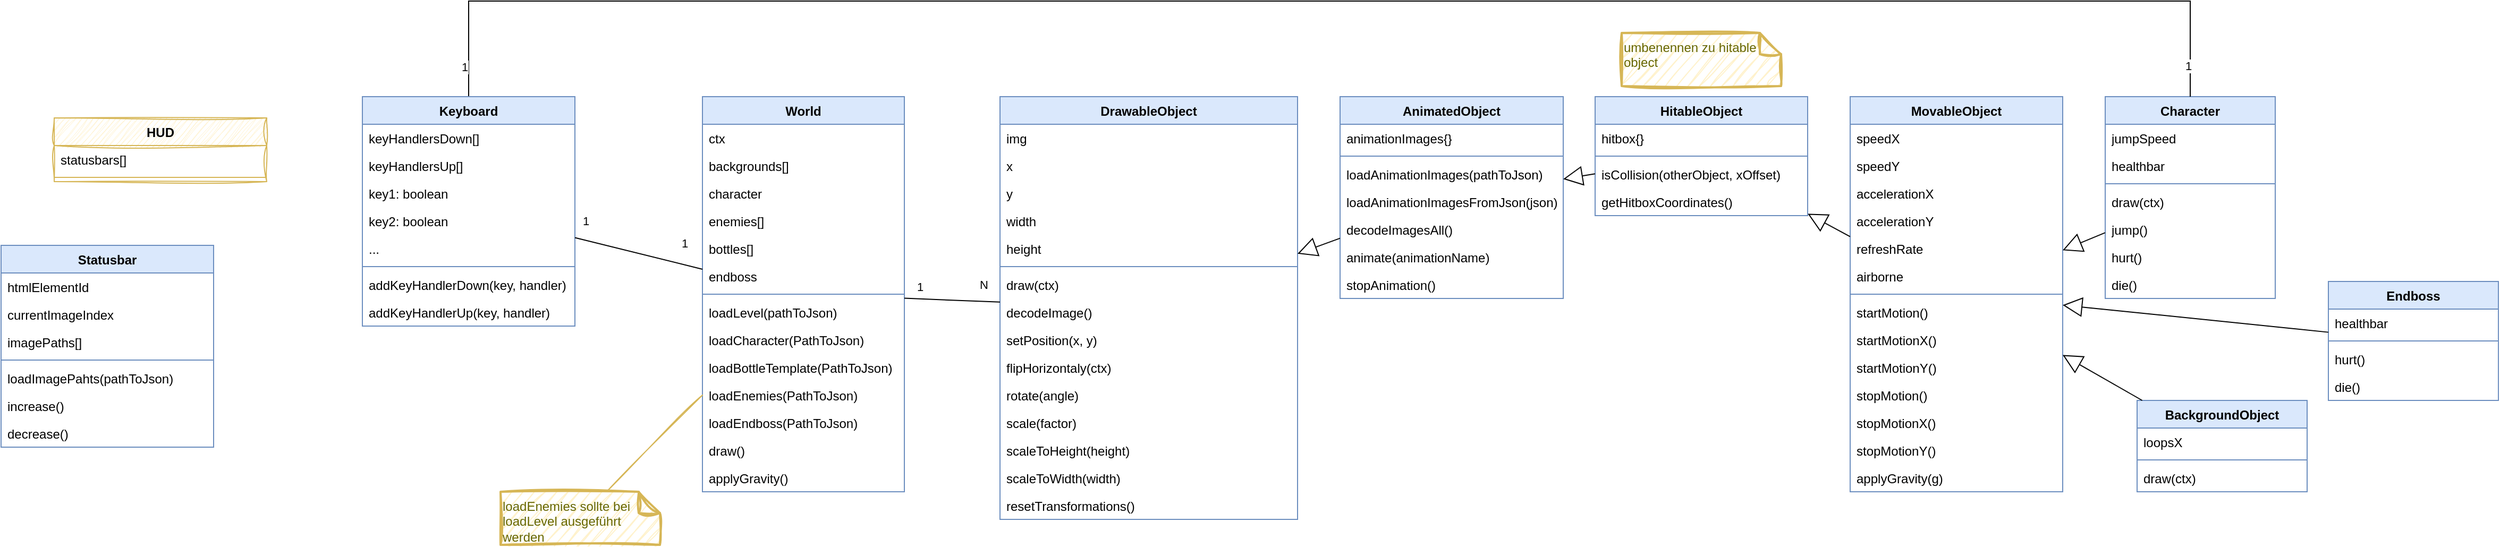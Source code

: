 <mxfile version="26.2.2">
  <diagram name="Seite-1" id="Yy40k5Mw3birKoXTnB5k">
    <mxGraphModel dx="2003" dy="541" grid="1" gridSize="10" guides="1" tooltips="1" connect="1" arrows="1" fold="1" page="0" pageScale="1" pageWidth="827" pageHeight="1169" math="0" shadow="0">
      <root>
        <mxCell id="0" />
        <mxCell id="1" parent="0" />
        <mxCell id="xm4-mS6BLOXO6gHUgXTN-1" value="DrawableObject" style="swimlane;fontStyle=1;align=center;verticalAlign=top;childLayout=stackLayout;horizontal=1;startSize=26;horizontalStack=0;resizeParent=1;resizeParentMax=0;resizeLast=0;collapsible=1;marginBottom=0;whiteSpace=wrap;html=1;fillColor=#dae8fc;strokeColor=#6c8ebf;" parent="1" vertex="1">
          <mxGeometry x="-120" y="200" width="280" height="398" as="geometry">
            <mxRectangle x="-110" y="190" width="130" height="30" as="alternateBounds" />
          </mxGeometry>
        </mxCell>
        <mxCell id="xm4-mS6BLOXO6gHUgXTN-2" value="img" style="text;strokeColor=none;fillColor=none;align=left;verticalAlign=top;spacingLeft=4;spacingRight=4;overflow=hidden;rotatable=0;points=[[0,0.5],[1,0.5]];portConstraint=eastwest;whiteSpace=wrap;html=1;" parent="xm4-mS6BLOXO6gHUgXTN-1" vertex="1">
          <mxGeometry y="26" width="280" height="26" as="geometry" />
        </mxCell>
        <mxCell id="xm4-mS6BLOXO6gHUgXTN-5" value="x" style="text;strokeColor=none;fillColor=none;align=left;verticalAlign=top;spacingLeft=4;spacingRight=4;overflow=hidden;rotatable=0;points=[[0,0.5],[1,0.5]];portConstraint=eastwest;whiteSpace=wrap;html=1;" parent="xm4-mS6BLOXO6gHUgXTN-1" vertex="1">
          <mxGeometry y="52" width="280" height="26" as="geometry" />
        </mxCell>
        <mxCell id="xm4-mS6BLOXO6gHUgXTN-6" value="y" style="text;strokeColor=none;fillColor=none;align=left;verticalAlign=top;spacingLeft=4;spacingRight=4;overflow=hidden;rotatable=0;points=[[0,0.5],[1,0.5]];portConstraint=eastwest;whiteSpace=wrap;html=1;" parent="xm4-mS6BLOXO6gHUgXTN-1" vertex="1">
          <mxGeometry y="78" width="280" height="26" as="geometry" />
        </mxCell>
        <mxCell id="tNe3um3WebyaD-usWq6F-1" value="width" style="text;strokeColor=none;fillColor=none;align=left;verticalAlign=top;spacingLeft=4;spacingRight=4;overflow=hidden;rotatable=0;points=[[0,0.5],[1,0.5]];portConstraint=eastwest;whiteSpace=wrap;html=1;" parent="xm4-mS6BLOXO6gHUgXTN-1" vertex="1">
          <mxGeometry y="104" width="280" height="26" as="geometry" />
        </mxCell>
        <mxCell id="tNe3um3WebyaD-usWq6F-2" value="height" style="text;strokeColor=none;fillColor=none;align=left;verticalAlign=top;spacingLeft=4;spacingRight=4;overflow=hidden;rotatable=0;points=[[0,0.5],[1,0.5]];portConstraint=eastwest;whiteSpace=wrap;html=1;" parent="xm4-mS6BLOXO6gHUgXTN-1" vertex="1">
          <mxGeometry y="130" width="280" height="26" as="geometry" />
        </mxCell>
        <mxCell id="xm4-mS6BLOXO6gHUgXTN-3" value="" style="line;strokeWidth=1;fillColor=none;align=left;verticalAlign=middle;spacingTop=-1;spacingLeft=3;spacingRight=3;rotatable=0;labelPosition=right;points=[];portConstraint=eastwest;strokeColor=inherit;" parent="xm4-mS6BLOXO6gHUgXTN-1" vertex="1">
          <mxGeometry y="156" width="280" height="8" as="geometry" />
        </mxCell>
        <mxCell id="xm4-mS6BLOXO6gHUgXTN-4" value="draw(ctx)" style="text;strokeColor=none;fillColor=none;align=left;verticalAlign=top;spacingLeft=4;spacingRight=4;overflow=hidden;rotatable=0;points=[[0,0.5],[1,0.5]];portConstraint=eastwest;whiteSpace=wrap;html=1;" parent="xm4-mS6BLOXO6gHUgXTN-1" vertex="1">
          <mxGeometry y="164" width="280" height="26" as="geometry" />
        </mxCell>
        <mxCell id="LCjPXOn7_VqUXKRkGsFx-2" value="decodeImage()" style="text;strokeColor=none;fillColor=none;align=left;verticalAlign=top;spacingLeft=4;spacingRight=4;overflow=hidden;rotatable=0;points=[[0,0.5],[1,0.5]];portConstraint=eastwest;whiteSpace=wrap;html=1;" parent="xm4-mS6BLOXO6gHUgXTN-1" vertex="1">
          <mxGeometry y="190" width="280" height="26" as="geometry" />
        </mxCell>
        <mxCell id="LCjPXOn7_VqUXKRkGsFx-3" value="setPosition(x, y)" style="text;strokeColor=none;fillColor=none;align=left;verticalAlign=top;spacingLeft=4;spacingRight=4;overflow=hidden;rotatable=0;points=[[0,0.5],[1,0.5]];portConstraint=eastwest;whiteSpace=wrap;html=1;" parent="xm4-mS6BLOXO6gHUgXTN-1" vertex="1">
          <mxGeometry y="216" width="280" height="26" as="geometry" />
        </mxCell>
        <mxCell id="tNe3um3WebyaD-usWq6F-11" value="flipHorizontaly(ctx)" style="text;strokeColor=none;fillColor=none;align=left;verticalAlign=top;spacingLeft=4;spacingRight=4;overflow=hidden;rotatable=0;points=[[0,0.5],[1,0.5]];portConstraint=eastwest;whiteSpace=wrap;html=1;" parent="xm4-mS6BLOXO6gHUgXTN-1" vertex="1">
          <mxGeometry y="242" width="280" height="26" as="geometry" />
        </mxCell>
        <mxCell id="tNe3um3WebyaD-usWq6F-12" value="rotate(angle)" style="text;strokeColor=none;fillColor=none;align=left;verticalAlign=top;spacingLeft=4;spacingRight=4;overflow=hidden;rotatable=0;points=[[0,0.5],[1,0.5]];portConstraint=eastwest;whiteSpace=wrap;html=1;" parent="xm4-mS6BLOXO6gHUgXTN-1" vertex="1">
          <mxGeometry y="268" width="280" height="26" as="geometry" />
        </mxCell>
        <mxCell id="tNe3um3WebyaD-usWq6F-15" value="scale(factor)" style="text;strokeColor=none;fillColor=none;align=left;verticalAlign=top;spacingLeft=4;spacingRight=4;overflow=hidden;rotatable=0;points=[[0,0.5],[1,0.5]];portConstraint=eastwest;whiteSpace=wrap;html=1;" parent="xm4-mS6BLOXO6gHUgXTN-1" vertex="1">
          <mxGeometry y="294" width="280" height="26" as="geometry" />
        </mxCell>
        <mxCell id="tNe3um3WebyaD-usWq6F-16" value="scaleToHeight(height)" style="text;strokeColor=none;fillColor=none;align=left;verticalAlign=top;spacingLeft=4;spacingRight=4;overflow=hidden;rotatable=0;points=[[0,0.5],[1,0.5]];portConstraint=eastwest;whiteSpace=wrap;html=1;" parent="xm4-mS6BLOXO6gHUgXTN-1" vertex="1">
          <mxGeometry y="320" width="280" height="26" as="geometry" />
        </mxCell>
        <mxCell id="tNe3um3WebyaD-usWq6F-17" value="scaleToWidth(width)" style="text;strokeColor=none;fillColor=none;align=left;verticalAlign=top;spacingLeft=4;spacingRight=4;overflow=hidden;rotatable=0;points=[[0,0.5],[1,0.5]];portConstraint=eastwest;whiteSpace=wrap;html=1;" parent="xm4-mS6BLOXO6gHUgXTN-1" vertex="1">
          <mxGeometry y="346" width="280" height="26" as="geometry" />
        </mxCell>
        <mxCell id="tNe3um3WebyaD-usWq6F-18" value="resetTransformations()" style="text;strokeColor=none;fillColor=none;align=left;verticalAlign=top;spacingLeft=4;spacingRight=4;overflow=hidden;rotatable=0;points=[[0,0.5],[1,0.5]];portConstraint=eastwest;whiteSpace=wrap;html=1;" parent="xm4-mS6BLOXO6gHUgXTN-1" vertex="1">
          <mxGeometry y="372" width="280" height="26" as="geometry" />
        </mxCell>
        <mxCell id="tNe3um3WebyaD-usWq6F-19" value="AnimatedObject" style="swimlane;fontStyle=1;align=center;verticalAlign=top;childLayout=stackLayout;horizontal=1;startSize=26;horizontalStack=0;resizeParent=1;resizeParentMax=0;resizeLast=0;collapsible=1;marginBottom=0;whiteSpace=wrap;html=1;fillColor=#dae8fc;strokeColor=#6c8ebf;" parent="1" vertex="1">
          <mxGeometry x="200" y="200" width="210" height="190" as="geometry" />
        </mxCell>
        <mxCell id="tNe3um3WebyaD-usWq6F-20" value="animationImages{}" style="text;strokeColor=none;fillColor=none;align=left;verticalAlign=top;spacingLeft=4;spacingRight=4;overflow=hidden;rotatable=0;points=[[0,0.5],[1,0.5]];portConstraint=eastwest;whiteSpace=wrap;html=1;" parent="tNe3um3WebyaD-usWq6F-19" vertex="1">
          <mxGeometry y="26" width="210" height="26" as="geometry" />
        </mxCell>
        <mxCell id="tNe3um3WebyaD-usWq6F-21" value="" style="line;strokeWidth=1;fillColor=none;align=left;verticalAlign=middle;spacingTop=-1;spacingLeft=3;spacingRight=3;rotatable=0;labelPosition=right;points=[];portConstraint=eastwest;strokeColor=inherit;" parent="tNe3um3WebyaD-usWq6F-19" vertex="1">
          <mxGeometry y="52" width="210" height="8" as="geometry" />
        </mxCell>
        <mxCell id="tNe3um3WebyaD-usWq6F-22" value="loadAnimationImages(pathToJson)" style="text;strokeColor=none;fillColor=none;align=left;verticalAlign=top;spacingLeft=4;spacingRight=4;overflow=hidden;rotatable=0;points=[[0,0.5],[1,0.5]];portConstraint=eastwest;whiteSpace=wrap;html=1;" parent="tNe3um3WebyaD-usWq6F-19" vertex="1">
          <mxGeometry y="60" width="210" height="26" as="geometry" />
        </mxCell>
        <mxCell id="fwHgdiiuPqvUbUu3syyz-25" value="loadAnimationImagesFromJson(json)" style="text;strokeColor=none;fillColor=none;align=left;verticalAlign=top;spacingLeft=4;spacingRight=4;overflow=hidden;rotatable=0;points=[[0,0.5],[1,0.5]];portConstraint=eastwest;whiteSpace=wrap;html=1;" parent="tNe3um3WebyaD-usWq6F-19" vertex="1">
          <mxGeometry y="86" width="210" height="26" as="geometry" />
        </mxCell>
        <mxCell id="LCjPXOn7_VqUXKRkGsFx-5" value="decodeImagesAll()" style="text;strokeColor=none;fillColor=none;align=left;verticalAlign=top;spacingLeft=4;spacingRight=4;overflow=hidden;rotatable=0;points=[[0,0.5],[1,0.5]];portConstraint=eastwest;whiteSpace=wrap;html=1;" parent="tNe3um3WebyaD-usWq6F-19" vertex="1">
          <mxGeometry y="112" width="210" height="26" as="geometry" />
        </mxCell>
        <mxCell id="tNe3um3WebyaD-usWq6F-26" value="animate(animationName)" style="text;strokeColor=none;fillColor=none;align=left;verticalAlign=top;spacingLeft=4;spacingRight=4;overflow=hidden;rotatable=0;points=[[0,0.5],[1,0.5]];portConstraint=eastwest;whiteSpace=wrap;html=1;" parent="tNe3um3WebyaD-usWq6F-19" vertex="1">
          <mxGeometry y="138" width="210" height="26" as="geometry" />
        </mxCell>
        <mxCell id="tNe3um3WebyaD-usWq6F-28" value="stopAnimation()" style="text;strokeColor=none;fillColor=none;align=left;verticalAlign=top;spacingLeft=4;spacingRight=4;overflow=hidden;rotatable=0;points=[[0,0.5],[1,0.5]];portConstraint=eastwest;whiteSpace=wrap;html=1;" parent="tNe3um3WebyaD-usWq6F-19" vertex="1">
          <mxGeometry y="164" width="210" height="26" as="geometry" />
        </mxCell>
        <mxCell id="tNe3um3WebyaD-usWq6F-23" value="" style="endArrow=block;endSize=16;endFill=0;html=1;rounded=0;" parent="1" source="tNe3um3WebyaD-usWq6F-19" target="xm4-mS6BLOXO6gHUgXTN-1" edge="1">
          <mxGeometry width="160" relative="1" as="geometry">
            <mxPoint x="-10" y="970" as="sourcePoint" />
            <mxPoint x="150" y="970" as="targetPoint" />
          </mxGeometry>
        </mxCell>
        <mxCell id="hGsbe-1YGpLsDvuC2prL-1" value="MovableObject" style="swimlane;fontStyle=1;align=center;verticalAlign=top;childLayout=stackLayout;horizontal=1;startSize=26;horizontalStack=0;resizeParent=1;resizeParentMax=0;resizeLast=0;collapsible=1;marginBottom=0;whiteSpace=wrap;html=1;fillColor=#dae8fc;strokeColor=#6c8ebf;" parent="1" vertex="1">
          <mxGeometry x="680" y="200" width="200" height="372" as="geometry" />
        </mxCell>
        <mxCell id="hGsbe-1YGpLsDvuC2prL-2" value="speedX" style="text;strokeColor=none;fillColor=none;align=left;verticalAlign=top;spacingLeft=4;spacingRight=4;overflow=hidden;rotatable=0;points=[[0,0.5],[1,0.5]];portConstraint=eastwest;whiteSpace=wrap;html=1;" parent="hGsbe-1YGpLsDvuC2prL-1" vertex="1">
          <mxGeometry y="26" width="200" height="26" as="geometry" />
        </mxCell>
        <mxCell id="hGsbe-1YGpLsDvuC2prL-3" value="speedY" style="text;strokeColor=none;fillColor=none;align=left;verticalAlign=top;spacingLeft=4;spacingRight=4;overflow=hidden;rotatable=0;points=[[0,0.5],[1,0.5]];portConstraint=eastwest;whiteSpace=wrap;html=1;" parent="hGsbe-1YGpLsDvuC2prL-1" vertex="1">
          <mxGeometry y="52" width="200" height="26" as="geometry" />
        </mxCell>
        <mxCell id="LCjPXOn7_VqUXKRkGsFx-8" value="accelerationX" style="text;strokeColor=none;fillColor=none;align=left;verticalAlign=top;spacingLeft=4;spacingRight=4;overflow=hidden;rotatable=0;points=[[0,0.5],[1,0.5]];portConstraint=eastwest;whiteSpace=wrap;html=1;" parent="hGsbe-1YGpLsDvuC2prL-1" vertex="1">
          <mxGeometry y="78" width="200" height="26" as="geometry" />
        </mxCell>
        <mxCell id="LCjPXOn7_VqUXKRkGsFx-9" value="accelerationY" style="text;strokeColor=none;fillColor=none;align=left;verticalAlign=top;spacingLeft=4;spacingRight=4;overflow=hidden;rotatable=0;points=[[0,0.5],[1,0.5]];portConstraint=eastwest;whiteSpace=wrap;html=1;" parent="hGsbe-1YGpLsDvuC2prL-1" vertex="1">
          <mxGeometry y="104" width="200" height="26" as="geometry" />
        </mxCell>
        <mxCell id="hGsbe-1YGpLsDvuC2prL-8" value="refreshRate" style="text;strokeColor=none;fillColor=none;align=left;verticalAlign=top;spacingLeft=4;spacingRight=4;overflow=hidden;rotatable=0;points=[[0,0.5],[1,0.5]];portConstraint=eastwest;whiteSpace=wrap;html=1;" parent="hGsbe-1YGpLsDvuC2prL-1" vertex="1">
          <mxGeometry y="130" width="200" height="26" as="geometry" />
        </mxCell>
        <mxCell id="LCjPXOn7_VqUXKRkGsFx-11" value="airborne" style="text;strokeColor=none;fillColor=none;align=left;verticalAlign=top;spacingLeft=4;spacingRight=4;overflow=hidden;rotatable=0;points=[[0,0.5],[1,0.5]];portConstraint=eastwest;whiteSpace=wrap;html=1;" parent="hGsbe-1YGpLsDvuC2prL-1" vertex="1">
          <mxGeometry y="156" width="200" height="26" as="geometry" />
        </mxCell>
        <mxCell id="hGsbe-1YGpLsDvuC2prL-5" value="" style="line;strokeWidth=1;fillColor=none;align=left;verticalAlign=middle;spacingTop=-1;spacingLeft=3;spacingRight=3;rotatable=0;labelPosition=right;points=[];portConstraint=eastwest;strokeColor=inherit;" parent="hGsbe-1YGpLsDvuC2prL-1" vertex="1">
          <mxGeometry y="182" width="200" height="8" as="geometry" />
        </mxCell>
        <mxCell id="hGsbe-1YGpLsDvuC2prL-13" value="startMotion()" style="text;strokeColor=none;fillColor=none;align=left;verticalAlign=top;spacingLeft=4;spacingRight=4;overflow=hidden;rotatable=0;points=[[0,0.5],[1,0.5]];portConstraint=eastwest;whiteSpace=wrap;html=1;" parent="hGsbe-1YGpLsDvuC2prL-1" vertex="1">
          <mxGeometry y="190" width="200" height="26" as="geometry" />
        </mxCell>
        <mxCell id="hGsbe-1YGpLsDvuC2prL-14" value="startMotionX()" style="text;strokeColor=none;fillColor=none;align=left;verticalAlign=top;spacingLeft=4;spacingRight=4;overflow=hidden;rotatable=0;points=[[0,0.5],[1,0.5]];portConstraint=eastwest;whiteSpace=wrap;html=1;" parent="hGsbe-1YGpLsDvuC2prL-1" vertex="1">
          <mxGeometry y="216" width="200" height="26" as="geometry" />
        </mxCell>
        <mxCell id="hGsbe-1YGpLsDvuC2prL-15" value="startMotionY()" style="text;strokeColor=none;fillColor=none;align=left;verticalAlign=top;spacingLeft=4;spacingRight=4;overflow=hidden;rotatable=0;points=[[0,0.5],[1,0.5]];portConstraint=eastwest;whiteSpace=wrap;html=1;" parent="hGsbe-1YGpLsDvuC2prL-1" vertex="1">
          <mxGeometry y="242" width="200" height="26" as="geometry" />
        </mxCell>
        <mxCell id="hGsbe-1YGpLsDvuC2prL-16" value="stopMotion()" style="text;strokeColor=none;fillColor=none;align=left;verticalAlign=top;spacingLeft=4;spacingRight=4;overflow=hidden;rotatable=0;points=[[0,0.5],[1,0.5]];portConstraint=eastwest;whiteSpace=wrap;html=1;" parent="hGsbe-1YGpLsDvuC2prL-1" vertex="1">
          <mxGeometry y="268" width="200" height="26" as="geometry" />
        </mxCell>
        <mxCell id="hGsbe-1YGpLsDvuC2prL-6" value="stopMotionX()" style="text;strokeColor=none;fillColor=none;align=left;verticalAlign=top;spacingLeft=4;spacingRight=4;overflow=hidden;rotatable=0;points=[[0,0.5],[1,0.5]];portConstraint=eastwest;whiteSpace=wrap;html=1;" parent="hGsbe-1YGpLsDvuC2prL-1" vertex="1">
          <mxGeometry y="294" width="200" height="26" as="geometry" />
        </mxCell>
        <mxCell id="hGsbe-1YGpLsDvuC2prL-7" value="stopMotionY()" style="text;strokeColor=none;fillColor=none;align=left;verticalAlign=top;spacingLeft=4;spacingRight=4;overflow=hidden;rotatable=0;points=[[0,0.5],[1,0.5]];portConstraint=eastwest;whiteSpace=wrap;html=1;" parent="hGsbe-1YGpLsDvuC2prL-1" vertex="1">
          <mxGeometry y="320" width="200" height="26" as="geometry" />
        </mxCell>
        <mxCell id="LCjPXOn7_VqUXKRkGsFx-12" value="applyGravity(g)" style="text;strokeColor=none;fillColor=none;align=left;verticalAlign=top;spacingLeft=4;spacingRight=4;overflow=hidden;rotatable=0;points=[[0,0.5],[1,0.5]];portConstraint=eastwest;whiteSpace=wrap;html=1;" parent="hGsbe-1YGpLsDvuC2prL-1" vertex="1">
          <mxGeometry y="346" width="200" height="26" as="geometry" />
        </mxCell>
        <mxCell id="hGsbe-1YGpLsDvuC2prL-10" value="" style="endArrow=block;endSize=16;endFill=0;html=1;rounded=0;" parent="1" source="hGsbe-1YGpLsDvuC2prL-1" target="dffbYK-wmzmeD_QX3o19-11" edge="1">
          <mxGeometry width="160" relative="1" as="geometry">
            <mxPoint x="-146.44" y="1302" as="sourcePoint" />
            <mxPoint x="-150.44" y="1210" as="targetPoint" />
          </mxGeometry>
        </mxCell>
        <mxCell id="hGsbe-1YGpLsDvuC2prL-19" value="World" style="swimlane;fontStyle=1;align=center;verticalAlign=top;childLayout=stackLayout;horizontal=1;startSize=26;horizontalStack=0;resizeParent=1;resizeParentMax=0;resizeLast=0;collapsible=1;marginBottom=0;whiteSpace=wrap;html=1;fillColor=#dae8fc;strokeColor=#6c8ebf;" parent="1" vertex="1">
          <mxGeometry x="-400" y="200" width="190" height="372" as="geometry" />
        </mxCell>
        <mxCell id="hGsbe-1YGpLsDvuC2prL-20" value="ctx" style="text;strokeColor=none;fillColor=none;align=left;verticalAlign=top;spacingLeft=4;spacingRight=4;overflow=hidden;rotatable=0;points=[[0,0.5],[1,0.5]];portConstraint=eastwest;whiteSpace=wrap;html=1;" parent="hGsbe-1YGpLsDvuC2prL-19" vertex="1">
          <mxGeometry y="26" width="190" height="26" as="geometry" />
        </mxCell>
        <mxCell id="hGsbe-1YGpLsDvuC2prL-22" value="backgrounds[]" style="text;strokeColor=none;fillColor=none;align=left;verticalAlign=top;spacingLeft=4;spacingRight=4;overflow=hidden;rotatable=0;points=[[0,0.5],[1,0.5]];portConstraint=eastwest;whiteSpace=wrap;html=1;" parent="hGsbe-1YGpLsDvuC2prL-19" vertex="1">
          <mxGeometry y="52" width="190" height="26" as="geometry" />
        </mxCell>
        <mxCell id="LCjPXOn7_VqUXKRkGsFx-17" value="character" style="text;strokeColor=none;fillColor=none;align=left;verticalAlign=top;spacingLeft=4;spacingRight=4;overflow=hidden;rotatable=0;points=[[0,0.5],[1,0.5]];portConstraint=eastwest;whiteSpace=wrap;html=1;" parent="hGsbe-1YGpLsDvuC2prL-19" vertex="1">
          <mxGeometry y="78" width="190" height="26" as="geometry" />
        </mxCell>
        <mxCell id="hGsbe-1YGpLsDvuC2prL-23" value="enemies[]" style="text;strokeColor=none;fillColor=none;align=left;verticalAlign=top;spacingLeft=4;spacingRight=4;overflow=hidden;rotatable=0;points=[[0,0.5],[1,0.5]];portConstraint=eastwest;whiteSpace=wrap;html=1;" parent="hGsbe-1YGpLsDvuC2prL-19" vertex="1">
          <mxGeometry y="104" width="190" height="26" as="geometry" />
        </mxCell>
        <mxCell id="fwHgdiiuPqvUbUu3syyz-23" value="bottles[]" style="text;strokeColor=none;fillColor=none;align=left;verticalAlign=top;spacingLeft=4;spacingRight=4;overflow=hidden;rotatable=0;points=[[0,0.5],[1,0.5]];portConstraint=eastwest;whiteSpace=wrap;html=1;" parent="hGsbe-1YGpLsDvuC2prL-19" vertex="1">
          <mxGeometry y="130" width="190" height="26" as="geometry" />
        </mxCell>
        <mxCell id="fwHgdiiuPqvUbUu3syyz-24" value="endboss" style="text;strokeColor=none;fillColor=none;align=left;verticalAlign=top;spacingLeft=4;spacingRight=4;overflow=hidden;rotatable=0;points=[[0,0.5],[1,0.5]];portConstraint=eastwest;whiteSpace=wrap;html=1;" parent="hGsbe-1YGpLsDvuC2prL-19" vertex="1">
          <mxGeometry y="156" width="190" height="26" as="geometry" />
        </mxCell>
        <mxCell id="hGsbe-1YGpLsDvuC2prL-21" value="" style="line;strokeWidth=1;fillColor=none;align=left;verticalAlign=middle;spacingTop=-1;spacingLeft=3;spacingRight=3;rotatable=0;labelPosition=right;points=[];portConstraint=eastwest;strokeColor=inherit;" parent="hGsbe-1YGpLsDvuC2prL-19" vertex="1">
          <mxGeometry y="182" width="190" height="8" as="geometry" />
        </mxCell>
        <mxCell id="LCjPXOn7_VqUXKRkGsFx-20" value="loadLevel(pathToJson)" style="text;strokeColor=none;fillColor=none;align=left;verticalAlign=top;spacingLeft=4;spacingRight=4;overflow=hidden;rotatable=0;points=[[0,0.5],[1,0.5]];portConstraint=eastwest;whiteSpace=wrap;html=1;" parent="hGsbe-1YGpLsDvuC2prL-19" vertex="1">
          <mxGeometry y="190" width="190" height="26" as="geometry" />
        </mxCell>
        <mxCell id="LCjPXOn7_VqUXKRkGsFx-21" value="loadCharacter(PathToJson)" style="text;strokeColor=none;fillColor=none;align=left;verticalAlign=top;spacingLeft=4;spacingRight=4;overflow=hidden;rotatable=0;points=[[0,0.5],[1,0.5]];portConstraint=eastwest;whiteSpace=wrap;html=1;" parent="hGsbe-1YGpLsDvuC2prL-19" vertex="1">
          <mxGeometry y="216" width="190" height="26" as="geometry" />
        </mxCell>
        <mxCell id="fwHgdiiuPqvUbUu3syyz-13" value="loadBottleTemplate(PathToJson)" style="text;strokeColor=none;fillColor=none;align=left;verticalAlign=top;spacingLeft=4;spacingRight=4;overflow=hidden;rotatable=0;points=[[0,0.5],[1,0.5]];portConstraint=eastwest;whiteSpace=wrap;html=1;" parent="hGsbe-1YGpLsDvuC2prL-19" vertex="1">
          <mxGeometry y="242" width="190" height="26" as="geometry" />
        </mxCell>
        <mxCell id="fwHgdiiuPqvUbUu3syyz-7" value="loadEnemies(PathToJson)" style="text;strokeColor=none;fillColor=none;align=left;verticalAlign=top;spacingLeft=4;spacingRight=4;overflow=hidden;rotatable=0;points=[[0,0.5],[1,0.5]];portConstraint=eastwest;whiteSpace=wrap;html=1;" parent="hGsbe-1YGpLsDvuC2prL-19" vertex="1">
          <mxGeometry y="268" width="190" height="26" as="geometry" />
        </mxCell>
        <mxCell id="fwHgdiiuPqvUbUu3syyz-8" value="loadEndboss(PathToJson)" style="text;strokeColor=none;fillColor=none;align=left;verticalAlign=top;spacingLeft=4;spacingRight=4;overflow=hidden;rotatable=0;points=[[0,0.5],[1,0.5]];portConstraint=eastwest;whiteSpace=wrap;html=1;" parent="hGsbe-1YGpLsDvuC2prL-19" vertex="1">
          <mxGeometry y="294" width="190" height="26" as="geometry" />
        </mxCell>
        <mxCell id="LCjPXOn7_VqUXKRkGsFx-23" value="draw()" style="text;strokeColor=none;fillColor=none;align=left;verticalAlign=top;spacingLeft=4;spacingRight=4;overflow=hidden;rotatable=0;points=[[0,0.5],[1,0.5]];portConstraint=eastwest;whiteSpace=wrap;html=1;" parent="hGsbe-1YGpLsDvuC2prL-19" vertex="1">
          <mxGeometry y="320" width="190" height="26" as="geometry" />
        </mxCell>
        <mxCell id="LCjPXOn7_VqUXKRkGsFx-28" value="applyGravity()" style="text;strokeColor=none;fillColor=none;align=left;verticalAlign=top;spacingLeft=4;spacingRight=4;overflow=hidden;rotatable=0;points=[[0,0.5],[1,0.5]];portConstraint=eastwest;whiteSpace=wrap;html=1;" parent="hGsbe-1YGpLsDvuC2prL-19" vertex="1">
          <mxGeometry y="346" width="190" height="26" as="geometry" />
        </mxCell>
        <mxCell id="LCjPXOn7_VqUXKRkGsFx-29" value="" style="endArrow=none;html=1;rounded=0;startFill=0;" parent="1" source="hGsbe-1YGpLsDvuC2prL-19" target="xm4-mS6BLOXO6gHUgXTN-1" edge="1">
          <mxGeometry relative="1" as="geometry">
            <mxPoint x="-280" y="450" as="sourcePoint" />
            <mxPoint x="-120" y="450" as="targetPoint" />
          </mxGeometry>
        </mxCell>
        <mxCell id="LCjPXOn7_VqUXKRkGsFx-31" value="1" style="edgeLabel;resizable=0;html=1;;align=left;verticalAlign=bottom;" parent="LCjPXOn7_VqUXKRkGsFx-29" connectable="0" vertex="1">
          <mxGeometry x="-1" relative="1" as="geometry">
            <mxPoint x="10" y="-2" as="offset" />
          </mxGeometry>
        </mxCell>
        <mxCell id="LCjPXOn7_VqUXKRkGsFx-32" value="N" style="edgeLabel;resizable=0;html=1;;align=right;verticalAlign=bottom;" parent="LCjPXOn7_VqUXKRkGsFx-29" connectable="0" vertex="1">
          <mxGeometry x="1" relative="1" as="geometry">
            <mxPoint x="-10" y="-8" as="offset" />
          </mxGeometry>
        </mxCell>
        <mxCell id="dffbYK-wmzmeD_QX3o19-1" value="Character" style="swimlane;fontStyle=1;align=center;verticalAlign=top;childLayout=stackLayout;horizontal=1;startSize=26;horizontalStack=0;resizeParent=1;resizeParentMax=0;resizeLast=0;collapsible=1;marginBottom=0;whiteSpace=wrap;html=1;fillColor=#dae8fc;strokeColor=#6c8ebf;" parent="1" vertex="1">
          <mxGeometry x="920" y="200" width="160" height="190" as="geometry" />
        </mxCell>
        <mxCell id="dffbYK-wmzmeD_QX3o19-2" value="jumpSpeed" style="text;strokeColor=none;fillColor=none;align=left;verticalAlign=top;spacingLeft=4;spacingRight=4;overflow=hidden;rotatable=0;points=[[0,0.5],[1,0.5]];portConstraint=eastwest;whiteSpace=wrap;html=1;" parent="dffbYK-wmzmeD_QX3o19-1" vertex="1">
          <mxGeometry y="26" width="160" height="26" as="geometry" />
        </mxCell>
        <mxCell id="JWRDeshL6wt50L0U2B6g-6" value="healthbar" style="text;strokeColor=none;fillColor=none;align=left;verticalAlign=top;spacingLeft=4;spacingRight=4;overflow=hidden;rotatable=0;points=[[0,0.5],[1,0.5]];portConstraint=eastwest;whiteSpace=wrap;html=1;" vertex="1" parent="dffbYK-wmzmeD_QX3o19-1">
          <mxGeometry y="52" width="160" height="26" as="geometry" />
        </mxCell>
        <mxCell id="dffbYK-wmzmeD_QX3o19-3" value="" style="line;strokeWidth=1;fillColor=none;align=left;verticalAlign=middle;spacingTop=-1;spacingLeft=3;spacingRight=3;rotatable=0;labelPosition=right;points=[];portConstraint=eastwest;strokeColor=inherit;" parent="dffbYK-wmzmeD_QX3o19-1" vertex="1">
          <mxGeometry y="78" width="160" height="8" as="geometry" />
        </mxCell>
        <mxCell id="dffbYK-wmzmeD_QX3o19-4" value="draw(ctx)" style="text;strokeColor=none;fillColor=none;align=left;verticalAlign=top;spacingLeft=4;spacingRight=4;overflow=hidden;rotatable=0;points=[[0,0.5],[1,0.5]];portConstraint=eastwest;whiteSpace=wrap;html=1;" parent="dffbYK-wmzmeD_QX3o19-1" vertex="1">
          <mxGeometry y="86" width="160" height="26" as="geometry" />
        </mxCell>
        <mxCell id="fwHgdiiuPqvUbUu3syyz-26" value="jump()" style="text;strokeColor=none;fillColor=none;align=left;verticalAlign=top;spacingLeft=4;spacingRight=4;overflow=hidden;rotatable=0;points=[[0,0.5],[1,0.5]];portConstraint=eastwest;whiteSpace=wrap;html=1;" parent="dffbYK-wmzmeD_QX3o19-1" vertex="1">
          <mxGeometry y="112" width="160" height="26" as="geometry" />
        </mxCell>
        <mxCell id="JWRDeshL6wt50L0U2B6g-4" value="hurt()" style="text;strokeColor=none;fillColor=none;align=left;verticalAlign=top;spacingLeft=4;spacingRight=4;overflow=hidden;rotatable=0;points=[[0,0.5],[1,0.5]];portConstraint=eastwest;whiteSpace=wrap;html=1;" vertex="1" parent="dffbYK-wmzmeD_QX3o19-1">
          <mxGeometry y="138" width="160" height="26" as="geometry" />
        </mxCell>
        <mxCell id="JWRDeshL6wt50L0U2B6g-5" value="die()" style="text;strokeColor=none;fillColor=none;align=left;verticalAlign=top;spacingLeft=4;spacingRight=4;overflow=hidden;rotatable=0;points=[[0,0.5],[1,0.5]];portConstraint=eastwest;whiteSpace=wrap;html=1;" vertex="1" parent="dffbYK-wmzmeD_QX3o19-1">
          <mxGeometry y="164" width="160" height="26" as="geometry" />
        </mxCell>
        <mxCell id="fwHgdiiuPqvUbUu3syyz-20" style="edgeStyle=orthogonalEdgeStyle;rounded=0;orthogonalLoop=1;jettySize=auto;html=1;endArrow=none;startFill=0;" parent="1" source="dffbYK-wmzmeD_QX3o19-5" target="dffbYK-wmzmeD_QX3o19-1" edge="1">
          <mxGeometry relative="1" as="geometry">
            <Array as="points">
              <mxPoint x="-620" y="110" />
              <mxPoint x="1000" y="110" />
            </Array>
          </mxGeometry>
        </mxCell>
        <mxCell id="fwHgdiiuPqvUbUu3syyz-21" value="1" style="edgeLabel;html=1;align=center;verticalAlign=middle;resizable=0;points=[];" parent="fwHgdiiuPqvUbUu3syyz-20" vertex="1" connectable="0">
          <mxGeometry x="-0.969" y="4" relative="1" as="geometry">
            <mxPoint as="offset" />
          </mxGeometry>
        </mxCell>
        <mxCell id="fwHgdiiuPqvUbUu3syyz-22" value="1" style="edgeLabel;html=1;align=center;verticalAlign=middle;resizable=0;points=[];" parent="fwHgdiiuPqvUbUu3syyz-20" vertex="1" connectable="0">
          <mxGeometry x="0.967" y="-2" relative="1" as="geometry">
            <mxPoint as="offset" />
          </mxGeometry>
        </mxCell>
        <mxCell id="dffbYK-wmzmeD_QX3o19-5" value="Keyboard" style="swimlane;fontStyle=1;align=center;verticalAlign=top;childLayout=stackLayout;horizontal=1;startSize=26;horizontalStack=0;resizeParent=1;resizeParentMax=0;resizeLast=0;collapsible=1;marginBottom=0;whiteSpace=wrap;html=1;fillColor=#dae8fc;strokeColor=#6c8ebf;" parent="1" vertex="1">
          <mxGeometry x="-720" y="200" width="200" height="216" as="geometry" />
        </mxCell>
        <mxCell id="dffbYK-wmzmeD_QX3o19-6" value="keyHandlersDown[]" style="text;strokeColor=none;fillColor=none;align=left;verticalAlign=top;spacingLeft=4;spacingRight=4;overflow=hidden;rotatable=0;points=[[0,0.5],[1,0.5]];portConstraint=eastwest;whiteSpace=wrap;html=1;" parent="dffbYK-wmzmeD_QX3o19-5" vertex="1">
          <mxGeometry y="26" width="200" height="26" as="geometry" />
        </mxCell>
        <mxCell id="fwHgdiiuPqvUbUu3syyz-1" value="keyHandlersUp[]" style="text;strokeColor=none;fillColor=none;align=left;verticalAlign=top;spacingLeft=4;spacingRight=4;overflow=hidden;rotatable=0;points=[[0,0.5],[1,0.5]];portConstraint=eastwest;whiteSpace=wrap;html=1;" parent="dffbYK-wmzmeD_QX3o19-5" vertex="1">
          <mxGeometry y="52" width="200" height="26" as="geometry" />
        </mxCell>
        <mxCell id="fwHgdiiuPqvUbUu3syyz-2" value="key1: boolean" style="text;strokeColor=none;fillColor=none;align=left;verticalAlign=top;spacingLeft=4;spacingRight=4;overflow=hidden;rotatable=0;points=[[0,0.5],[1,0.5]];portConstraint=eastwest;whiteSpace=wrap;html=1;" parent="dffbYK-wmzmeD_QX3o19-5" vertex="1">
          <mxGeometry y="78" width="200" height="26" as="geometry" />
        </mxCell>
        <mxCell id="fwHgdiiuPqvUbUu3syyz-3" value="key2: boolean" style="text;strokeColor=none;fillColor=none;align=left;verticalAlign=top;spacingLeft=4;spacingRight=4;overflow=hidden;rotatable=0;points=[[0,0.5],[1,0.5]];portConstraint=eastwest;whiteSpace=wrap;html=1;" parent="dffbYK-wmzmeD_QX3o19-5" vertex="1">
          <mxGeometry y="104" width="200" height="26" as="geometry" />
        </mxCell>
        <mxCell id="fwHgdiiuPqvUbUu3syyz-4" value="..." style="text;strokeColor=none;fillColor=none;align=left;verticalAlign=top;spacingLeft=4;spacingRight=4;overflow=hidden;rotatable=0;points=[[0,0.5],[1,0.5]];portConstraint=eastwest;whiteSpace=wrap;html=1;" parent="dffbYK-wmzmeD_QX3o19-5" vertex="1">
          <mxGeometry y="130" width="200" height="26" as="geometry" />
        </mxCell>
        <mxCell id="dffbYK-wmzmeD_QX3o19-7" value="" style="line;strokeWidth=1;fillColor=none;align=left;verticalAlign=middle;spacingTop=-1;spacingLeft=3;spacingRight=3;rotatable=0;labelPosition=right;points=[];portConstraint=eastwest;strokeColor=inherit;" parent="dffbYK-wmzmeD_QX3o19-5" vertex="1">
          <mxGeometry y="156" width="200" height="8" as="geometry" />
        </mxCell>
        <mxCell id="dffbYK-wmzmeD_QX3o19-8" value="addKeyHandlerDown(key, handler)" style="text;strokeColor=none;fillColor=none;align=left;verticalAlign=top;spacingLeft=4;spacingRight=4;overflow=hidden;rotatable=0;points=[[0,0.5],[1,0.5]];portConstraint=eastwest;whiteSpace=wrap;html=1;" parent="dffbYK-wmzmeD_QX3o19-5" vertex="1">
          <mxGeometry y="164" width="200" height="26" as="geometry" />
        </mxCell>
        <mxCell id="fwHgdiiuPqvUbUu3syyz-5" value="addKeyHandlerUp(key, handler)" style="text;strokeColor=none;fillColor=none;align=left;verticalAlign=top;spacingLeft=4;spacingRight=4;overflow=hidden;rotatable=0;points=[[0,0.5],[1,0.5]];portConstraint=eastwest;whiteSpace=wrap;html=1;" parent="dffbYK-wmzmeD_QX3o19-5" vertex="1">
          <mxGeometry y="190" width="200" height="26" as="geometry" />
        </mxCell>
        <mxCell id="dffbYK-wmzmeD_QX3o19-10" value="" style="endArrow=block;endSize=16;endFill=0;html=1;rounded=0;" parent="1" source="dffbYK-wmzmeD_QX3o19-1" target="hGsbe-1YGpLsDvuC2prL-1" edge="1">
          <mxGeometry width="160" relative="1" as="geometry">
            <mxPoint x="700" y="343.67" as="sourcePoint" />
            <mxPoint x="660" y="325.67" as="targetPoint" />
          </mxGeometry>
        </mxCell>
        <mxCell id="dffbYK-wmzmeD_QX3o19-11" value="HitableObject" style="swimlane;fontStyle=1;align=center;verticalAlign=top;childLayout=stackLayout;horizontal=1;startSize=26;horizontalStack=0;resizeParent=1;resizeParentMax=0;resizeLast=0;collapsible=1;marginBottom=0;whiteSpace=wrap;html=1;fillColor=#dae8fc;strokeColor=#6c8ebf;" parent="1" vertex="1">
          <mxGeometry x="440" y="200" width="200" height="112" as="geometry" />
        </mxCell>
        <mxCell id="0m6ok4MOSf1Q55MCWcbC-1" value="hitbox{}" style="text;strokeColor=none;fillColor=none;align=left;verticalAlign=top;spacingLeft=4;spacingRight=4;overflow=hidden;rotatable=0;points=[[0,0.5],[1,0.5]];portConstraint=eastwest;whiteSpace=wrap;html=1;" parent="dffbYK-wmzmeD_QX3o19-11" vertex="1">
          <mxGeometry y="26" width="200" height="26" as="geometry" />
        </mxCell>
        <mxCell id="dffbYK-wmzmeD_QX3o19-13" value="" style="line;strokeWidth=1;fillColor=none;align=left;verticalAlign=middle;spacingTop=-1;spacingLeft=3;spacingRight=3;rotatable=0;labelPosition=right;points=[];portConstraint=eastwest;strokeColor=inherit;" parent="dffbYK-wmzmeD_QX3o19-11" vertex="1">
          <mxGeometry y="52" width="200" height="8" as="geometry" />
        </mxCell>
        <mxCell id="0m6ok4MOSf1Q55MCWcbC-4" value="isCollision(otherObject, xOffset)" style="text;strokeColor=none;fillColor=none;align=left;verticalAlign=top;spacingLeft=4;spacingRight=4;overflow=hidden;rotatable=0;points=[[0,0.5],[1,0.5]];portConstraint=eastwest;whiteSpace=wrap;html=1;" parent="dffbYK-wmzmeD_QX3o19-11" vertex="1">
          <mxGeometry y="60" width="200" height="26" as="geometry" />
        </mxCell>
        <mxCell id="0m6ok4MOSf1Q55MCWcbC-5" value="getHitboxCoordinates()" style="text;strokeColor=none;fillColor=none;align=left;verticalAlign=top;spacingLeft=4;spacingRight=4;overflow=hidden;rotatable=0;points=[[0,0.5],[1,0.5]];portConstraint=eastwest;whiteSpace=wrap;html=1;" parent="dffbYK-wmzmeD_QX3o19-11" vertex="1">
          <mxGeometry y="86" width="200" height="26" as="geometry" />
        </mxCell>
        <mxCell id="dffbYK-wmzmeD_QX3o19-15" value="" style="endArrow=block;endSize=16;endFill=0;html=1;rounded=0;" parent="1" source="dffbYK-wmzmeD_QX3o19-11" target="tNe3um3WebyaD-usWq6F-19" edge="1">
          <mxGeometry width="160" relative="1" as="geometry">
            <mxPoint x="-146.44" y="1302" as="sourcePoint" />
            <mxPoint x="-150.44" y="1210" as="targetPoint" />
          </mxGeometry>
        </mxCell>
        <mxCell id="CHwjtipA2XBeEcsv8taK-1" value="BackgroundObject" style="swimlane;fontStyle=1;align=center;verticalAlign=top;childLayout=stackLayout;horizontal=1;startSize=26;horizontalStack=0;resizeParent=1;resizeParentMax=0;resizeLast=0;collapsible=1;marginBottom=0;whiteSpace=wrap;html=1;fillColor=#dae8fc;strokeColor=#6c8ebf;" parent="1" vertex="1">
          <mxGeometry x="950" y="486" width="160" height="86" as="geometry" />
        </mxCell>
        <mxCell id="CHwjtipA2XBeEcsv8taK-2" value="loopsX" style="text;strokeColor=none;fillColor=none;align=left;verticalAlign=top;spacingLeft=4;spacingRight=4;overflow=hidden;rotatable=0;points=[[0,0.5],[1,0.5]];portConstraint=eastwest;whiteSpace=wrap;html=1;" parent="CHwjtipA2XBeEcsv8taK-1" vertex="1">
          <mxGeometry y="26" width="160" height="26" as="geometry" />
        </mxCell>
        <mxCell id="CHwjtipA2XBeEcsv8taK-3" value="" style="line;strokeWidth=1;fillColor=none;align=left;verticalAlign=middle;spacingTop=-1;spacingLeft=3;spacingRight=3;rotatable=0;labelPosition=right;points=[];portConstraint=eastwest;strokeColor=inherit;" parent="CHwjtipA2XBeEcsv8taK-1" vertex="1">
          <mxGeometry y="52" width="160" height="8" as="geometry" />
        </mxCell>
        <mxCell id="CHwjtipA2XBeEcsv8taK-7" value="draw(ctx)" style="text;strokeColor=none;fillColor=none;align=left;verticalAlign=top;spacingLeft=4;spacingRight=4;overflow=hidden;rotatable=0;points=[[0,0.5],[1,0.5]];portConstraint=eastwest;whiteSpace=wrap;html=1;" parent="CHwjtipA2XBeEcsv8taK-1" vertex="1">
          <mxGeometry y="60" width="160" height="26" as="geometry" />
        </mxCell>
        <mxCell id="CHwjtipA2XBeEcsv8taK-6" value="" style="endArrow=block;endSize=16;endFill=0;html=1;rounded=0;" parent="1" source="CHwjtipA2XBeEcsv8taK-1" target="hGsbe-1YGpLsDvuC2prL-1" edge="1">
          <mxGeometry width="160" relative="1" as="geometry">
            <mxPoint x="-10" y="970" as="sourcePoint" />
            <mxPoint x="150" y="970" as="targetPoint" />
          </mxGeometry>
        </mxCell>
        <mxCell id="fwHgdiiuPqvUbUu3syyz-10" value="loadEnemies sollte bei loadLevel ausgeführt werden" style="shape=note;strokeWidth=2;fontSize=12;size=20;whiteSpace=wrap;html=1;fillColor=#fff2cc;strokeColor=#d6b656;fontColor=#666600;align=left;verticalAlign=top;sketch=1;curveFitting=1;jiggle=2;" parent="1" vertex="1">
          <mxGeometry x="-590" y="572" width="150" height="50" as="geometry" />
        </mxCell>
        <mxCell id="fwHgdiiuPqvUbUu3syyz-11" style="rounded=0;orthogonalLoop=1;jettySize=auto;html=1;entryX=0;entryY=0.5;entryDx=0;entryDy=0;endArrow=none;startFill=0;fillColor=#fff2cc;strokeColor=#d6b656;sketch=1;curveFitting=1;jiggle=2;" parent="1" source="fwHgdiiuPqvUbUu3syyz-10" target="fwHgdiiuPqvUbUu3syyz-7" edge="1">
          <mxGeometry relative="1" as="geometry" />
        </mxCell>
        <mxCell id="fwHgdiiuPqvUbUu3syyz-14" value="" style="endArrow=none;html=1;rounded=0;startFill=0;" parent="1" source="hGsbe-1YGpLsDvuC2prL-19" target="dffbYK-wmzmeD_QX3o19-5" edge="1">
          <mxGeometry relative="1" as="geometry">
            <mxPoint x="-280" y="450" as="sourcePoint" />
            <mxPoint x="-120" y="450" as="targetPoint" />
          </mxGeometry>
        </mxCell>
        <mxCell id="fwHgdiiuPqvUbUu3syyz-17" value="1" style="edgeLabel;html=1;align=center;verticalAlign=middle;resizable=0;points=[];" parent="fwHgdiiuPqvUbUu3syyz-14" vertex="1" connectable="0">
          <mxGeometry x="0.828" y="3" relative="1" as="geometry">
            <mxPoint y="-21" as="offset" />
          </mxGeometry>
        </mxCell>
        <mxCell id="fwHgdiiuPqvUbUu3syyz-18" value="1" style="edgeLabel;html=1;align=center;verticalAlign=middle;resizable=0;points=[];" parent="fwHgdiiuPqvUbUu3syyz-14" vertex="1" connectable="0">
          <mxGeometry x="-0.719" y="2" relative="1" as="geometry">
            <mxPoint y="-22" as="offset" />
          </mxGeometry>
        </mxCell>
        <mxCell id="fwHgdiiuPqvUbUu3syyz-19" value="umbenennen zu hitable object" style="shape=note;strokeWidth=2;fontSize=12;size=20;whiteSpace=wrap;html=1;fillColor=#fff2cc;strokeColor=#d6b656;fontColor=#666600;align=left;verticalAlign=top;sketch=1;curveFitting=1;jiggle=2;" parent="1" vertex="1">
          <mxGeometry x="465" y="140" width="150" height="50" as="geometry" />
        </mxCell>
        <mxCell id="lZmvtRpUmMihtYKUkReq-1" value="Statusbar" style="swimlane;fontStyle=1;align=center;verticalAlign=top;childLayout=stackLayout;horizontal=1;startSize=26;horizontalStack=0;resizeParent=1;resizeParentMax=0;resizeLast=0;collapsible=1;marginBottom=0;whiteSpace=wrap;html=1;fillColor=#dae8fc;strokeColor=#6c8ebf;" parent="1" vertex="1">
          <mxGeometry x="-1060" y="340" width="200" height="190" as="geometry" />
        </mxCell>
        <mxCell id="lZmvtRpUmMihtYKUkReq-2" value="htmlElementId" style="text;strokeColor=none;fillColor=none;align=left;verticalAlign=top;spacingLeft=4;spacingRight=4;overflow=hidden;rotatable=0;points=[[0,0.5],[1,0.5]];portConstraint=eastwest;whiteSpace=wrap;html=1;" parent="lZmvtRpUmMihtYKUkReq-1" vertex="1">
          <mxGeometry y="26" width="200" height="26" as="geometry" />
        </mxCell>
        <mxCell id="lZmvtRpUmMihtYKUkReq-3" value="currentImageIndex" style="text;strokeColor=none;fillColor=none;align=left;verticalAlign=top;spacingLeft=4;spacingRight=4;overflow=hidden;rotatable=0;points=[[0,0.5],[1,0.5]];portConstraint=eastwest;whiteSpace=wrap;html=1;" parent="lZmvtRpUmMihtYKUkReq-1" vertex="1">
          <mxGeometry y="52" width="200" height="26" as="geometry" />
        </mxCell>
        <mxCell id="JWRDeshL6wt50L0U2B6g-2" value="imagePaths[]" style="text;strokeColor=none;fillColor=none;align=left;verticalAlign=top;spacingLeft=4;spacingRight=4;overflow=hidden;rotatable=0;points=[[0,0.5],[1,0.5]];portConstraint=eastwest;whiteSpace=wrap;html=1;" vertex="1" parent="lZmvtRpUmMihtYKUkReq-1">
          <mxGeometry y="78" width="200" height="26" as="geometry" />
        </mxCell>
        <mxCell id="lZmvtRpUmMihtYKUkReq-7" value="" style="line;strokeWidth=1;fillColor=none;align=left;verticalAlign=middle;spacingTop=-1;spacingLeft=3;spacingRight=3;rotatable=0;labelPosition=right;points=[];portConstraint=eastwest;strokeColor=inherit;" parent="lZmvtRpUmMihtYKUkReq-1" vertex="1">
          <mxGeometry y="104" width="200" height="8" as="geometry" />
        </mxCell>
        <mxCell id="lZmvtRpUmMihtYKUkReq-8" value="loadImagePahts(pathToJson)" style="text;strokeColor=none;fillColor=none;align=left;verticalAlign=top;spacingLeft=4;spacingRight=4;overflow=hidden;rotatable=0;points=[[0,0.5],[1,0.5]];portConstraint=eastwest;whiteSpace=wrap;html=1;" parent="lZmvtRpUmMihtYKUkReq-1" vertex="1">
          <mxGeometry y="112" width="200" height="26" as="geometry" />
        </mxCell>
        <mxCell id="lZmvtRpUmMihtYKUkReq-9" value="increase()" style="text;strokeColor=none;fillColor=none;align=left;verticalAlign=top;spacingLeft=4;spacingRight=4;overflow=hidden;rotatable=0;points=[[0,0.5],[1,0.5]];portConstraint=eastwest;whiteSpace=wrap;html=1;" parent="lZmvtRpUmMihtYKUkReq-1" vertex="1">
          <mxGeometry y="138" width="200" height="26" as="geometry" />
        </mxCell>
        <mxCell id="JWRDeshL6wt50L0U2B6g-3" value="decrease()" style="text;strokeColor=none;fillColor=none;align=left;verticalAlign=top;spacingLeft=4;spacingRight=4;overflow=hidden;rotatable=0;points=[[0,0.5],[1,0.5]];portConstraint=eastwest;whiteSpace=wrap;html=1;" vertex="1" parent="lZmvtRpUmMihtYKUkReq-1">
          <mxGeometry y="164" width="200" height="26" as="geometry" />
        </mxCell>
        <mxCell id="lZmvtRpUmMihtYKUkReq-10" value="HUD" style="swimlane;fontStyle=1;align=center;verticalAlign=top;childLayout=stackLayout;horizontal=1;startSize=26;horizontalStack=0;resizeParent=1;resizeParentMax=0;resizeLast=0;collapsible=1;marginBottom=0;whiteSpace=wrap;html=1;fillColor=#fff2cc;strokeColor=#d6b656;sketch=1;curveFitting=1;jiggle=2;" parent="1" vertex="1">
          <mxGeometry x="-1010" y="220" width="200" height="60" as="geometry" />
        </mxCell>
        <mxCell id="lZmvtRpUmMihtYKUkReq-19" value="statusbars[]" style="text;strokeColor=none;fillColor=none;align=left;verticalAlign=top;spacingLeft=4;spacingRight=4;overflow=hidden;rotatable=0;points=[[0,0.5],[1,0.5]];portConstraint=eastwest;whiteSpace=wrap;html=1;" parent="lZmvtRpUmMihtYKUkReq-10" vertex="1">
          <mxGeometry y="26" width="200" height="26" as="geometry" />
        </mxCell>
        <mxCell id="lZmvtRpUmMihtYKUkReq-16" value="" style="line;strokeWidth=1;fillColor=none;align=left;verticalAlign=middle;spacingTop=-1;spacingLeft=3;spacingRight=3;rotatable=0;labelPosition=right;points=[];portConstraint=eastwest;strokeColor=inherit;" parent="lZmvtRpUmMihtYKUkReq-10" vertex="1">
          <mxGeometry y="52" width="200" height="8" as="geometry" />
        </mxCell>
        <mxCell id="JWRDeshL6wt50L0U2B6g-7" value="Endboss" style="swimlane;fontStyle=1;align=center;verticalAlign=top;childLayout=stackLayout;horizontal=1;startSize=26;horizontalStack=0;resizeParent=1;resizeParentMax=0;resizeLast=0;collapsible=1;marginBottom=0;whiteSpace=wrap;html=1;fillColor=#dae8fc;strokeColor=#6c8ebf;" vertex="1" parent="1">
          <mxGeometry x="1130" y="374" width="160" height="112" as="geometry" />
        </mxCell>
        <mxCell id="JWRDeshL6wt50L0U2B6g-9" value="healthbar" style="text;strokeColor=none;fillColor=none;align=left;verticalAlign=top;spacingLeft=4;spacingRight=4;overflow=hidden;rotatable=0;points=[[0,0.5],[1,0.5]];portConstraint=eastwest;whiteSpace=wrap;html=1;" vertex="1" parent="JWRDeshL6wt50L0U2B6g-7">
          <mxGeometry y="26" width="160" height="26" as="geometry" />
        </mxCell>
        <mxCell id="JWRDeshL6wt50L0U2B6g-10" value="" style="line;strokeWidth=1;fillColor=none;align=left;verticalAlign=middle;spacingTop=-1;spacingLeft=3;spacingRight=3;rotatable=0;labelPosition=right;points=[];portConstraint=eastwest;strokeColor=inherit;" vertex="1" parent="JWRDeshL6wt50L0U2B6g-7">
          <mxGeometry y="52" width="160" height="8" as="geometry" />
        </mxCell>
        <mxCell id="JWRDeshL6wt50L0U2B6g-13" value="hurt()" style="text;strokeColor=none;fillColor=none;align=left;verticalAlign=top;spacingLeft=4;spacingRight=4;overflow=hidden;rotatable=0;points=[[0,0.5],[1,0.5]];portConstraint=eastwest;whiteSpace=wrap;html=1;" vertex="1" parent="JWRDeshL6wt50L0U2B6g-7">
          <mxGeometry y="60" width="160" height="26" as="geometry" />
        </mxCell>
        <mxCell id="JWRDeshL6wt50L0U2B6g-14" value="die()" style="text;strokeColor=none;fillColor=none;align=left;verticalAlign=top;spacingLeft=4;spacingRight=4;overflow=hidden;rotatable=0;points=[[0,0.5],[1,0.5]];portConstraint=eastwest;whiteSpace=wrap;html=1;" vertex="1" parent="JWRDeshL6wt50L0U2B6g-7">
          <mxGeometry y="86" width="160" height="26" as="geometry" />
        </mxCell>
        <mxCell id="JWRDeshL6wt50L0U2B6g-15" value="" style="endArrow=block;endSize=16;endFill=0;html=1;rounded=0;" edge="1" parent="1" source="JWRDeshL6wt50L0U2B6g-7" target="hGsbe-1YGpLsDvuC2prL-1">
          <mxGeometry width="160" relative="1" as="geometry">
            <mxPoint x="700" y="343.67" as="sourcePoint" />
            <mxPoint x="660" y="325.67" as="targetPoint" />
          </mxGeometry>
        </mxCell>
      </root>
    </mxGraphModel>
  </diagram>
</mxfile>
